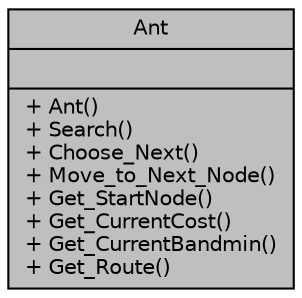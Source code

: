 digraph "Ant"
{
  edge [fontname="Helvetica",fontsize="10",labelfontname="Helvetica",labelfontsize="10"];
  node [fontname="Helvetica",fontsize="10",shape=record];
  Node1 [label="{Ant\n||+ Ant()\l+ Search()\l+ Choose_Next()\l+ Move_to_Next_Node()\l+ Get_StartNode()\l+ Get_CurrentCost()\l+ Get_CurrentBandmin()\l+ Get_Route()\l}",height=0.2,width=0.4,color="black", fillcolor="grey75", style="filled", fontcolor="black"];
}
